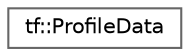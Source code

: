digraph "类继承关系图"
{
 // LATEX_PDF_SIZE
  bgcolor="transparent";
  edge [fontname=Helvetica,fontsize=10,labelfontname=Helvetica,labelfontsize=10];
  node [fontname=Helvetica,fontsize=10,shape=box,height=0.2,width=0.4];
  rankdir="LR";
  Node0 [id="Node000000",label="tf::ProfileData",height=0.2,width=0.4,color="grey40", fillcolor="white", style="filled",URL="$structtf_1_1_profile_data.html",tooltip=" "];
}
